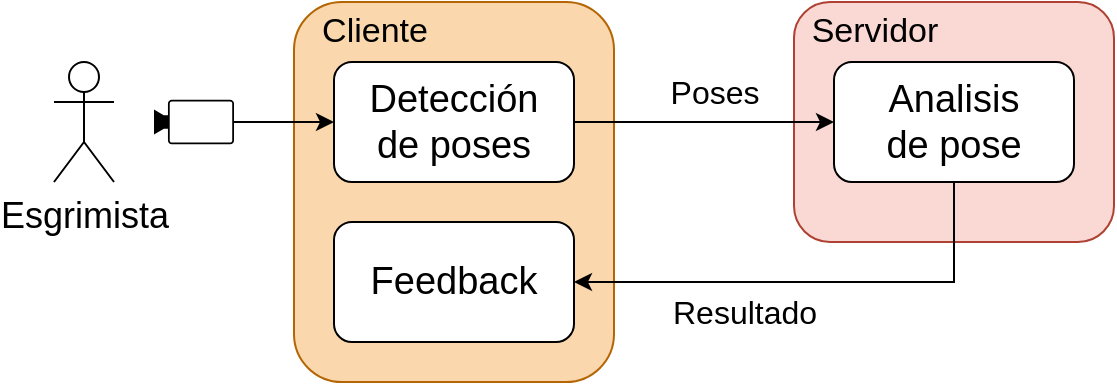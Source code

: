 <mxfile version="21.6.5" type="device">
  <diagram name="Page-1" id="MY2L-FnAyO_1kiTY3yQ_">
    <mxGraphModel dx="873" dy="510" grid="1" gridSize="10" guides="1" tooltips="1" connect="1" arrows="1" fold="1" page="1" pageScale="1" pageWidth="850" pageHeight="1100" math="0" shadow="0">
      <root>
        <mxCell id="0" />
        <mxCell id="1" parent="0" />
        <mxCell id="aupXJTqwVv7MT2tlGb0I-9" value="" style="rounded=1;whiteSpace=wrap;html=1;fillColor=#fad9d5;strokeColor=#ae4132;fontSize=14;" parent="1" vertex="1">
          <mxGeometry x="550" y="260" width="160" height="120" as="geometry" />
        </mxCell>
        <mxCell id="aupXJTqwVv7MT2tlGb0I-4" value="" style="rounded=1;whiteSpace=wrap;html=1;fillColor=#fad7ac;strokeColor=#b46504;fontSize=18;fontStyle=0" parent="1" vertex="1">
          <mxGeometry x="300" y="260" width="160" height="190" as="geometry" />
        </mxCell>
        <mxCell id="aupXJTqwVv7MT2tlGb0I-8" style="edgeStyle=orthogonalEdgeStyle;rounded=0;orthogonalLoop=1;jettySize=auto;html=1;entryX=0;entryY=0.5;entryDx=0;entryDy=0;fontSize=14;" parent="1" source="aupXJTqwVv7MT2tlGb0I-1" target="aupXJTqwVv7MT2tlGb0I-6" edge="1">
          <mxGeometry relative="1" as="geometry" />
        </mxCell>
        <mxCell id="aupXJTqwVv7MT2tlGb0I-1" value="Detección &lt;br style=&quot;font-size: 19px;&quot;&gt;de poses" style="rounded=1;whiteSpace=wrap;html=1;fontSize=19;fontStyle=0" parent="1" vertex="1">
          <mxGeometry x="320" y="290" width="120" height="60" as="geometry" />
        </mxCell>
        <mxCell id="aupXJTqwVv7MT2tlGb0I-2" value="Esgrimista" style="shape=umlActor;verticalLabelPosition=bottom;verticalAlign=top;html=1;outlineConnect=0;fontSize=18;" parent="1" vertex="1">
          <mxGeometry x="180" y="290" width="30" height="60" as="geometry" />
        </mxCell>
        <mxCell id="aupXJTqwVv7MT2tlGb0I-5" value="Cliente" style="text;html=1;align=center;verticalAlign=middle;resizable=0;points=[];autosize=1;strokeColor=none;fillColor=none;fontSize=17;" parent="1" vertex="1">
          <mxGeometry x="300" y="260" width="80" height="30" as="geometry" />
        </mxCell>
        <mxCell id="aupXJTqwVv7MT2tlGb0I-12" style="edgeStyle=orthogonalEdgeStyle;rounded=0;orthogonalLoop=1;jettySize=auto;html=1;fontSize=14;" parent="1" source="aupXJTqwVv7MT2tlGb0I-6" target="aupXJTqwVv7MT2tlGb0I-11" edge="1">
          <mxGeometry relative="1" as="geometry">
            <Array as="points">
              <mxPoint x="630" y="400" />
            </Array>
          </mxGeometry>
        </mxCell>
        <mxCell id="aupXJTqwVv7MT2tlGb0I-6" value="Analisis&lt;br style=&quot;font-size: 19px;&quot;&gt;de pose" style="rounded=1;whiteSpace=wrap;html=1;fontSize=19;fontStyle=0" parent="1" vertex="1">
          <mxGeometry x="570" y="290" width="120" height="60" as="geometry" />
        </mxCell>
        <mxCell id="aupXJTqwVv7MT2tlGb0I-10" value="Servidor" style="text;html=1;align=center;verticalAlign=middle;resizable=0;points=[];autosize=1;strokeColor=none;fillColor=none;fontSize=17;" parent="1" vertex="1">
          <mxGeometry x="545" y="260" width="90" height="30" as="geometry" />
        </mxCell>
        <mxCell id="aupXJTqwVv7MT2tlGb0I-11" value="Feedback" style="rounded=1;whiteSpace=wrap;html=1;fontSize=19;fontStyle=0" parent="1" vertex="1">
          <mxGeometry x="320" y="370" width="120" height="60" as="geometry" />
        </mxCell>
        <mxCell id="aupXJTqwVv7MT2tlGb0I-13" value="Poses" style="text;html=1;align=center;verticalAlign=middle;resizable=0;points=[];autosize=1;strokeColor=none;fillColor=none;fontSize=16;" parent="1" vertex="1">
          <mxGeometry x="475" y="290" width="70" height="30" as="geometry" />
        </mxCell>
        <mxCell id="aupXJTqwVv7MT2tlGb0I-14" value="Resultado" style="text;html=1;align=center;verticalAlign=middle;resizable=0;points=[];autosize=1;strokeColor=none;fillColor=none;fontSize=16;" parent="1" vertex="1">
          <mxGeometry x="475" y="400" width="100" height="30" as="geometry" />
        </mxCell>
        <mxCell id="aupXJTqwVv7MT2tlGb0I-26" style="edgeStyle=orthogonalEdgeStyle;rounded=0;orthogonalLoop=1;jettySize=auto;html=1;fontSize=14;" parent="1" source="aupXJTqwVv7MT2tlGb0I-24" target="aupXJTqwVv7MT2tlGb0I-1" edge="1">
          <mxGeometry relative="1" as="geometry" />
        </mxCell>
        <mxCell id="aupXJTqwVv7MT2tlGb0I-24" value="" style="points=[[0,0.5,0],[0.19,0.02,0],[0.59,0,0],[0.985,0.02,0],[1,0.5,0],[0.985,0.98,0],[0.59,1,0],[0.19,0.98,0]];verticalLabelPosition=bottom;sketch=0;html=1;verticalAlign=top;aspect=fixed;align=center;pointerEvents=1;shape=mxgraph.cisco19.camera;fillColor=#000000;strokeColor=none;fontSize=14;strokeWidth=8;" parent="1" vertex="1">
          <mxGeometry x="230" y="308.89" width="40" height="22.22" as="geometry" />
        </mxCell>
      </root>
    </mxGraphModel>
  </diagram>
</mxfile>
